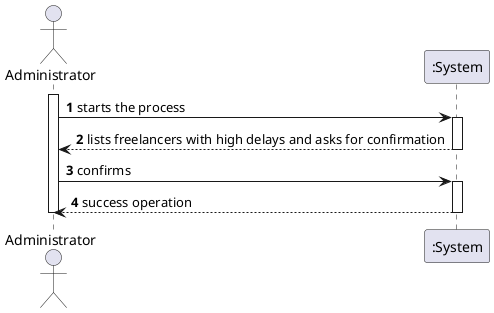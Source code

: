 @startuml
autonumber
actor "Administrator" as ADM

activate ADM
ADM -> ":System" : starts the process
activate ":System"
":System" --> ADM : lists freelancers with high delays and asks for confirmation
deactivate ":System"
ADM -> ":System" : confirms
activate ":System"
":System" --> ADM : success operation
deactivate ":System"
deactivate ADM
@enduml
